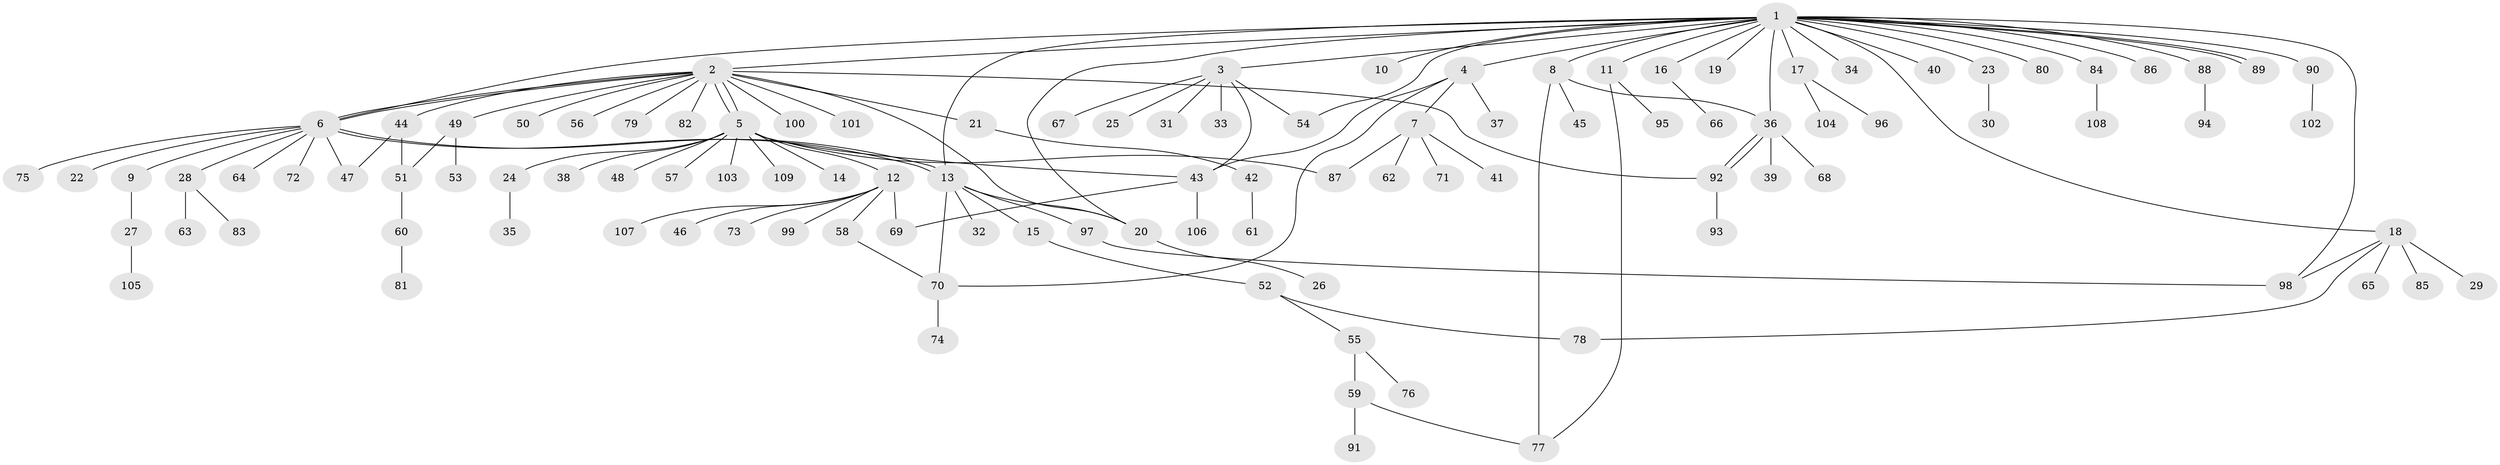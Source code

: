 // Generated by graph-tools (version 1.1) at 2025/48/03/09/25 04:48:06]
// undirected, 109 vertices, 133 edges
graph export_dot {
graph [start="1"]
  node [color=gray90,style=filled];
  1;
  2;
  3;
  4;
  5;
  6;
  7;
  8;
  9;
  10;
  11;
  12;
  13;
  14;
  15;
  16;
  17;
  18;
  19;
  20;
  21;
  22;
  23;
  24;
  25;
  26;
  27;
  28;
  29;
  30;
  31;
  32;
  33;
  34;
  35;
  36;
  37;
  38;
  39;
  40;
  41;
  42;
  43;
  44;
  45;
  46;
  47;
  48;
  49;
  50;
  51;
  52;
  53;
  54;
  55;
  56;
  57;
  58;
  59;
  60;
  61;
  62;
  63;
  64;
  65;
  66;
  67;
  68;
  69;
  70;
  71;
  72;
  73;
  74;
  75;
  76;
  77;
  78;
  79;
  80;
  81;
  82;
  83;
  84;
  85;
  86;
  87;
  88;
  89;
  90;
  91;
  92;
  93;
  94;
  95;
  96;
  97;
  98;
  99;
  100;
  101;
  102;
  103;
  104;
  105;
  106;
  107;
  108;
  109;
  1 -- 2;
  1 -- 3;
  1 -- 4;
  1 -- 6;
  1 -- 8;
  1 -- 10;
  1 -- 11;
  1 -- 13;
  1 -- 16;
  1 -- 17;
  1 -- 18;
  1 -- 19;
  1 -- 20;
  1 -- 23;
  1 -- 34;
  1 -- 36;
  1 -- 40;
  1 -- 54;
  1 -- 80;
  1 -- 84;
  1 -- 86;
  1 -- 88;
  1 -- 89;
  1 -- 89;
  1 -- 90;
  1 -- 98;
  2 -- 5;
  2 -- 5;
  2 -- 6;
  2 -- 6;
  2 -- 20;
  2 -- 21;
  2 -- 44;
  2 -- 49;
  2 -- 50;
  2 -- 56;
  2 -- 79;
  2 -- 82;
  2 -- 92;
  2 -- 100;
  2 -- 101;
  3 -- 25;
  3 -- 31;
  3 -- 33;
  3 -- 43;
  3 -- 54;
  3 -- 67;
  4 -- 7;
  4 -- 37;
  4 -- 43;
  4 -- 70;
  5 -- 12;
  5 -- 14;
  5 -- 24;
  5 -- 38;
  5 -- 43;
  5 -- 48;
  5 -- 57;
  5 -- 87;
  5 -- 103;
  5 -- 109;
  6 -- 9;
  6 -- 13;
  6 -- 13;
  6 -- 22;
  6 -- 28;
  6 -- 47;
  6 -- 64;
  6 -- 72;
  6 -- 75;
  7 -- 41;
  7 -- 62;
  7 -- 71;
  7 -- 87;
  8 -- 36;
  8 -- 45;
  8 -- 77;
  9 -- 27;
  11 -- 77;
  11 -- 95;
  12 -- 46;
  12 -- 58;
  12 -- 69;
  12 -- 73;
  12 -- 99;
  12 -- 107;
  13 -- 15;
  13 -- 20;
  13 -- 32;
  13 -- 70;
  13 -- 97;
  15 -- 52;
  16 -- 66;
  17 -- 96;
  17 -- 104;
  18 -- 29;
  18 -- 65;
  18 -- 78;
  18 -- 85;
  18 -- 98;
  20 -- 26;
  21 -- 42;
  23 -- 30;
  24 -- 35;
  27 -- 105;
  28 -- 63;
  28 -- 83;
  36 -- 39;
  36 -- 68;
  36 -- 92;
  36 -- 92;
  42 -- 61;
  43 -- 69;
  43 -- 106;
  44 -- 47;
  44 -- 51;
  49 -- 51;
  49 -- 53;
  51 -- 60;
  52 -- 55;
  52 -- 78;
  55 -- 59;
  55 -- 76;
  58 -- 70;
  59 -- 77;
  59 -- 91;
  60 -- 81;
  70 -- 74;
  84 -- 108;
  88 -- 94;
  90 -- 102;
  92 -- 93;
  97 -- 98;
}
